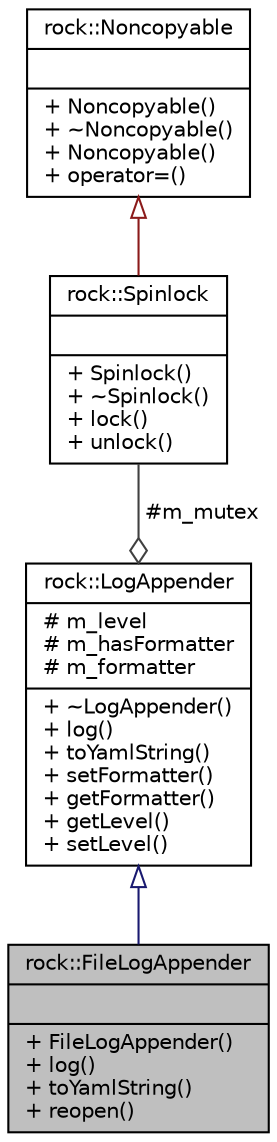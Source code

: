 digraph "rock::FileLogAppender"
{
 // LATEX_PDF_SIZE
  edge [fontname="Helvetica",fontsize="10",labelfontname="Helvetica",labelfontsize="10"];
  node [fontname="Helvetica",fontsize="10",shape=record];
  Node1 [label="{rock::FileLogAppender\n||+ FileLogAppender()\l+ log()\l+ toYamlString()\l+ reopen()\l}",height=0.2,width=0.4,color="black", fillcolor="grey75", style="filled", fontcolor="black",tooltip="输出到文件的Appender"];
  Node2 -> Node1 [dir="back",color="midnightblue",fontsize="10",style="solid",arrowtail="onormal"];
  Node2 [label="{rock::LogAppender\n|# m_level\l# m_hasFormatter\l# m_formatter\l|+ ~LogAppender()\l+ log()\l+ toYamlString()\l+ setFormatter()\l+ getFormatter()\l+ getLevel()\l+ setLevel()\l}",height=0.2,width=0.4,color="black", fillcolor="white", style="filled",URL="$classrock_1_1LogAppender.html",tooltip="日志输出目标"];
  Node3 -> Node2 [color="grey25",fontsize="10",style="solid",label=" #m_mutex" ,arrowhead="odiamond"];
  Node3 [label="{rock::Spinlock\n||+ Spinlock()\l+ ~Spinlock()\l+ lock()\l+ unlock()\l}",height=0.2,width=0.4,color="black", fillcolor="white", style="filled",URL="$classrock_1_1Spinlock.html",tooltip="自旋锁"];
  Node4 -> Node3 [dir="back",color="firebrick4",fontsize="10",style="solid",arrowtail="onormal"];
  Node4 [label="{rock::Noncopyable\n||+ Noncopyable()\l+ ~Noncopyable()\l+ Noncopyable()\l+ operator=()\l}",height=0.2,width=0.4,color="black", fillcolor="white", style="filled",URL="$classrock_1_1Noncopyable.html",tooltip="对象无法拷贝,赋值"];
}
